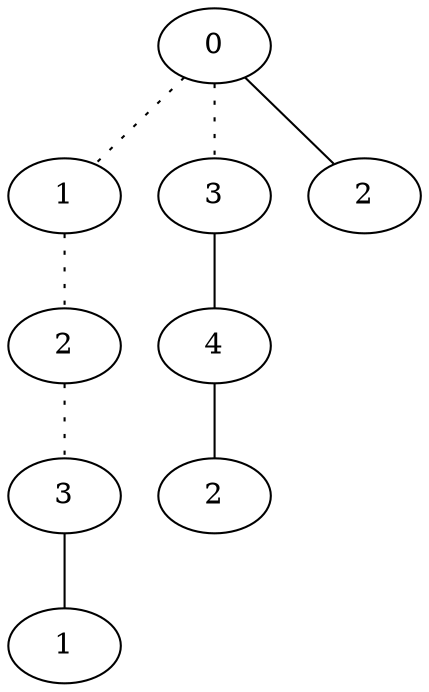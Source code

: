 graph {
a0[label=0];
a1[label=1];
a2[label=2];
a3[label=3];
a4[label=1];
a5[label=3];
a6[label=4];
a7[label=2];
a8[label=2];
a0 -- a1 [style=dotted];
a0 -- a5 [style=dotted];
a0 -- a8;
a1 -- a2 [style=dotted];
a2 -- a3 [style=dotted];
a3 -- a4;
a5 -- a6;
a6 -- a7;
}
